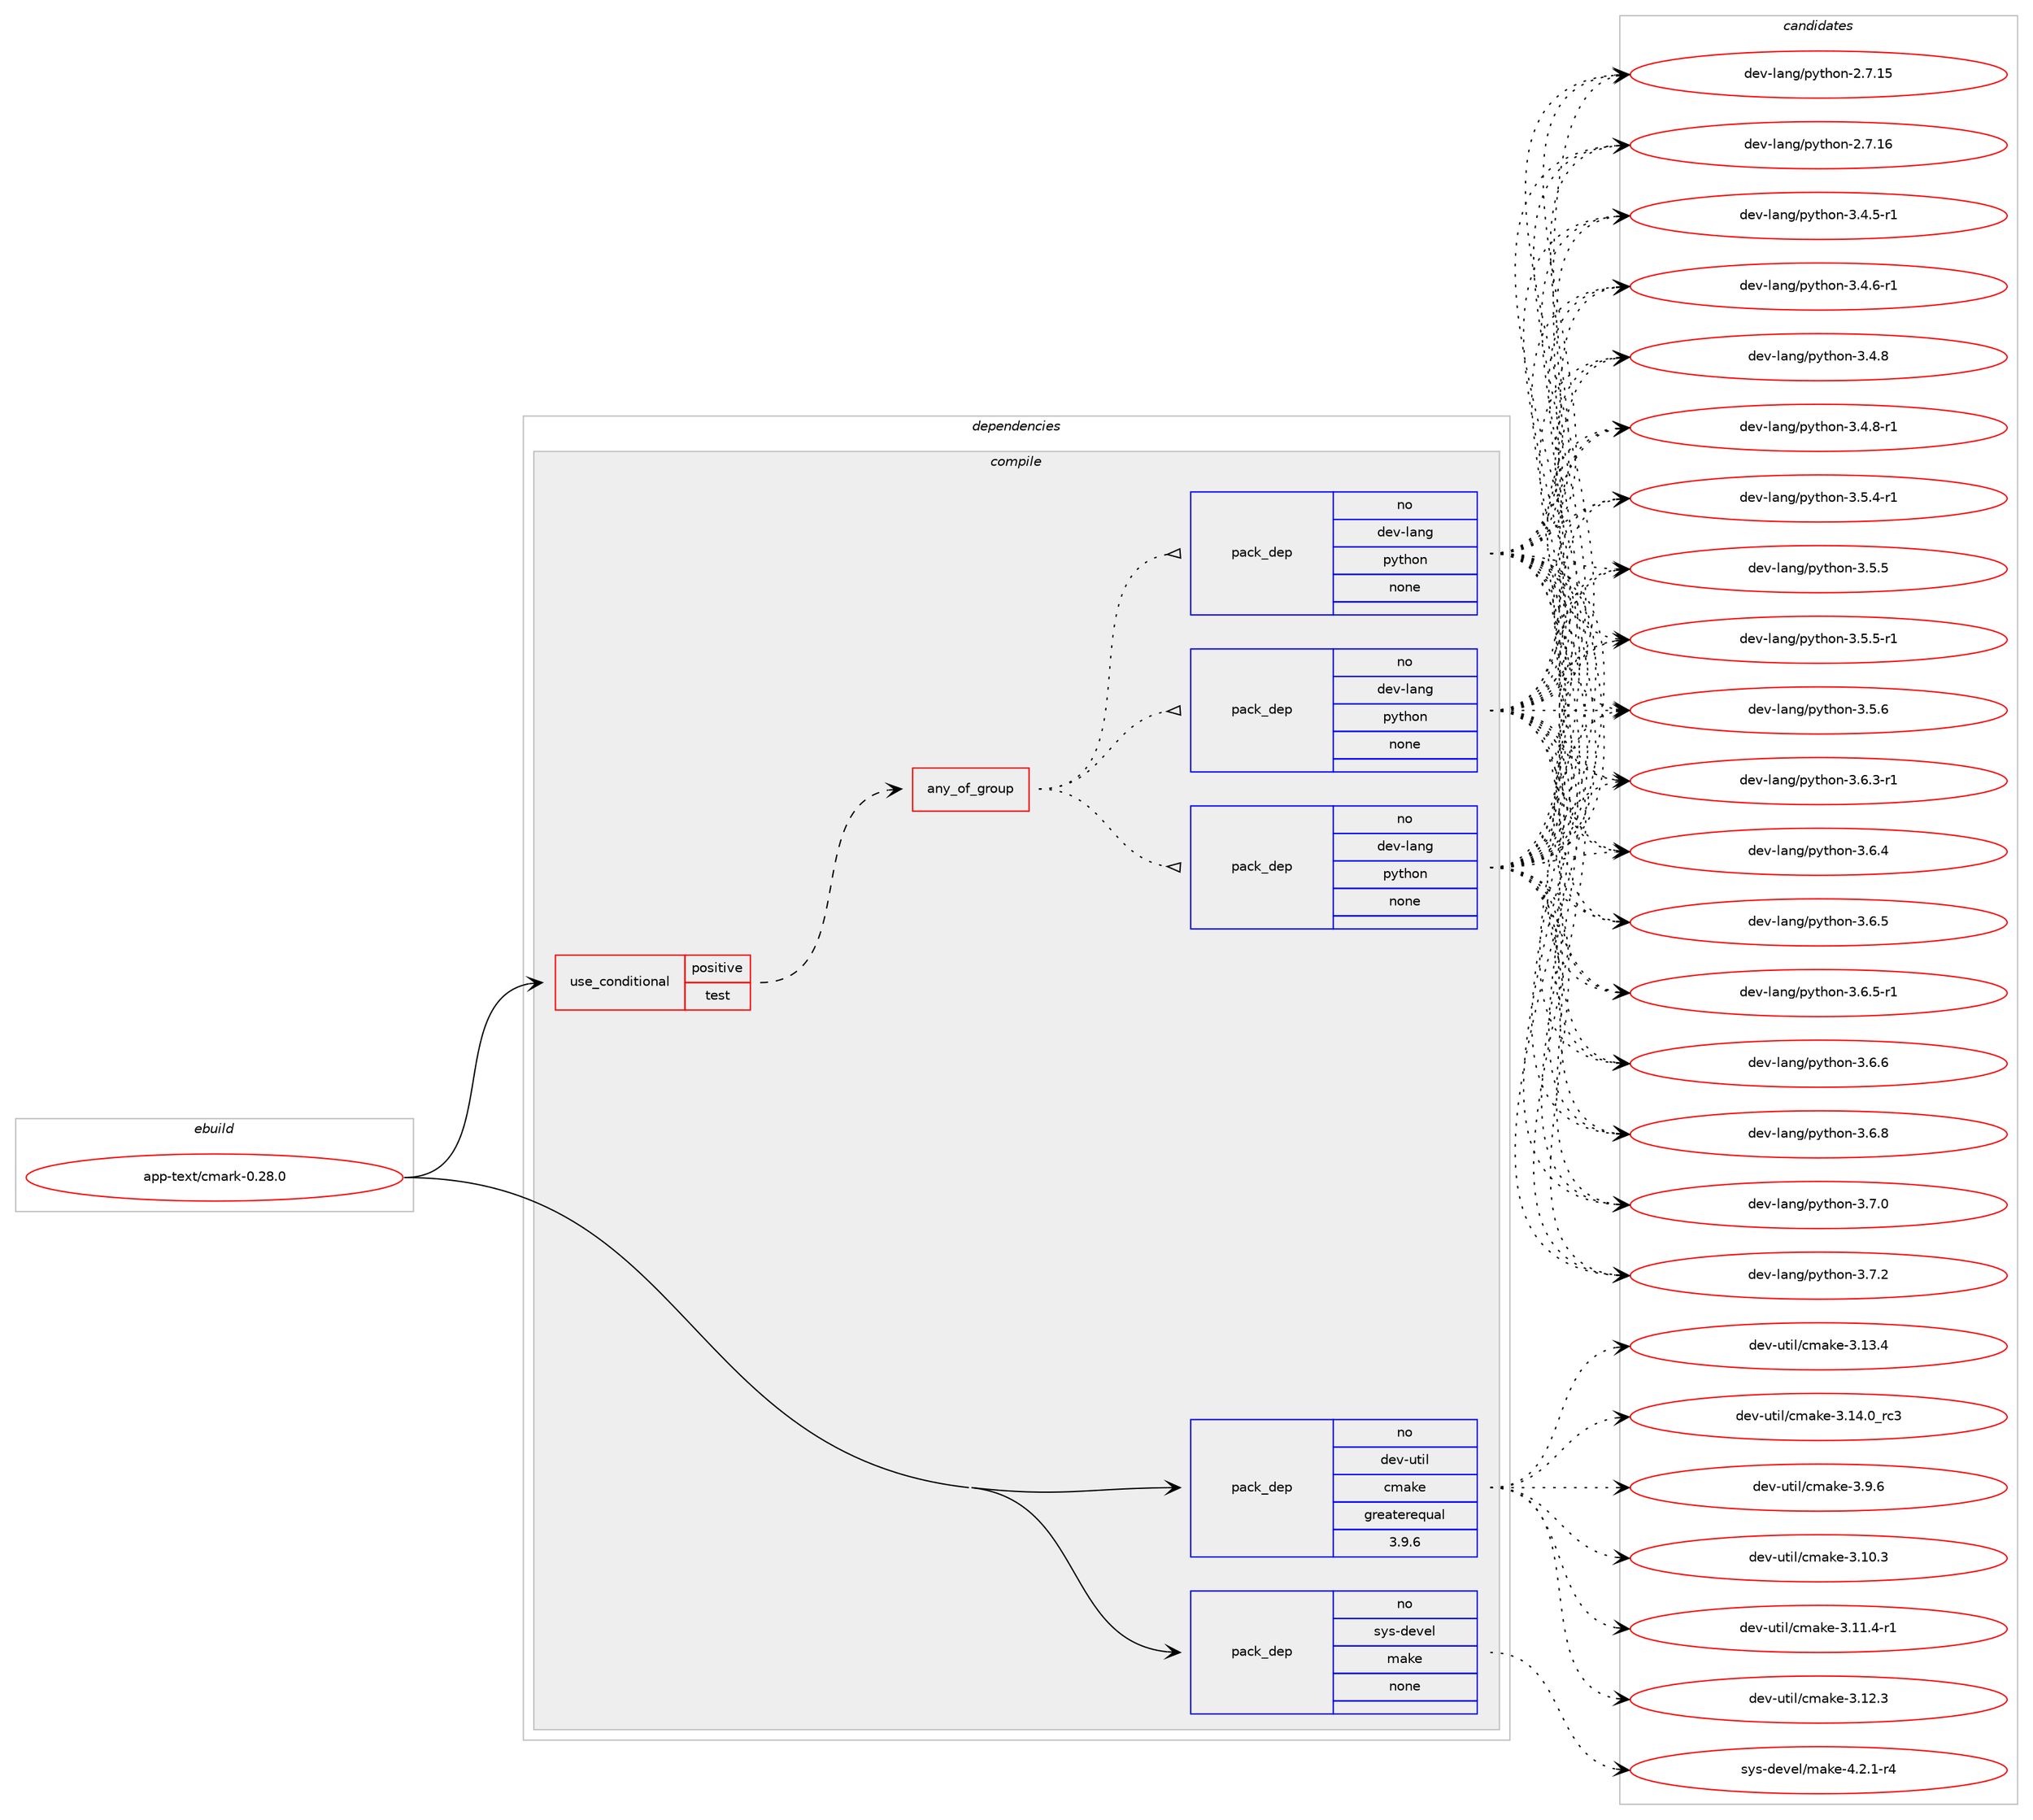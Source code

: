 digraph prolog {

# *************
# Graph options
# *************

newrank=true;
concentrate=true;
compound=true;
graph [rankdir=LR,fontname=Helvetica,fontsize=10,ranksep=1.5];#, ranksep=2.5, nodesep=0.2];
edge  [arrowhead=vee];
node  [fontname=Helvetica,fontsize=10];

# **********
# The ebuild
# **********

subgraph cluster_leftcol {
color=gray;
rank=same;
label=<<i>ebuild</i>>;
id [label="app-text/cmark-0.28.0", color=red, width=4, href="../app-text/cmark-0.28.0.svg"];
}

# ****************
# The dependencies
# ****************

subgraph cluster_midcol {
color=gray;
label=<<i>dependencies</i>>;
subgraph cluster_compile {
fillcolor="#eeeeee";
style=filled;
label=<<i>compile</i>>;
subgraph cond355405 {
dependency1308294 [label=<<TABLE BORDER="0" CELLBORDER="1" CELLSPACING="0" CELLPADDING="4"><TR><TD ROWSPAN="3" CELLPADDING="10">use_conditional</TD></TR><TR><TD>positive</TD></TR><TR><TD>test</TD></TR></TABLE>>, shape=none, color=red];
subgraph any19911 {
dependency1308295 [label=<<TABLE BORDER="0" CELLBORDER="1" CELLSPACING="0" CELLPADDING="4"><TR><TD CELLPADDING="10">any_of_group</TD></TR></TABLE>>, shape=none, color=red];subgraph pack932432 {
dependency1308296 [label=<<TABLE BORDER="0" CELLBORDER="1" CELLSPACING="0" CELLPADDING="4" WIDTH="220"><TR><TD ROWSPAN="6" CELLPADDING="30">pack_dep</TD></TR><TR><TD WIDTH="110">no</TD></TR><TR><TD>dev-lang</TD></TR><TR><TD>python</TD></TR><TR><TD>none</TD></TR><TR><TD></TD></TR></TABLE>>, shape=none, color=blue];
}
dependency1308295:e -> dependency1308296:w [weight=20,style="dotted",arrowhead="oinv"];
subgraph pack932433 {
dependency1308297 [label=<<TABLE BORDER="0" CELLBORDER="1" CELLSPACING="0" CELLPADDING="4" WIDTH="220"><TR><TD ROWSPAN="6" CELLPADDING="30">pack_dep</TD></TR><TR><TD WIDTH="110">no</TD></TR><TR><TD>dev-lang</TD></TR><TR><TD>python</TD></TR><TR><TD>none</TD></TR><TR><TD></TD></TR></TABLE>>, shape=none, color=blue];
}
dependency1308295:e -> dependency1308297:w [weight=20,style="dotted",arrowhead="oinv"];
subgraph pack932434 {
dependency1308298 [label=<<TABLE BORDER="0" CELLBORDER="1" CELLSPACING="0" CELLPADDING="4" WIDTH="220"><TR><TD ROWSPAN="6" CELLPADDING="30">pack_dep</TD></TR><TR><TD WIDTH="110">no</TD></TR><TR><TD>dev-lang</TD></TR><TR><TD>python</TD></TR><TR><TD>none</TD></TR><TR><TD></TD></TR></TABLE>>, shape=none, color=blue];
}
dependency1308295:e -> dependency1308298:w [weight=20,style="dotted",arrowhead="oinv"];
}
dependency1308294:e -> dependency1308295:w [weight=20,style="dashed",arrowhead="vee"];
}
id:e -> dependency1308294:w [weight=20,style="solid",arrowhead="vee"];
subgraph pack932435 {
dependency1308299 [label=<<TABLE BORDER="0" CELLBORDER="1" CELLSPACING="0" CELLPADDING="4" WIDTH="220"><TR><TD ROWSPAN="6" CELLPADDING="30">pack_dep</TD></TR><TR><TD WIDTH="110">no</TD></TR><TR><TD>dev-util</TD></TR><TR><TD>cmake</TD></TR><TR><TD>greaterequal</TD></TR><TR><TD>3.9.6</TD></TR></TABLE>>, shape=none, color=blue];
}
id:e -> dependency1308299:w [weight=20,style="solid",arrowhead="vee"];
subgraph pack932436 {
dependency1308300 [label=<<TABLE BORDER="0" CELLBORDER="1" CELLSPACING="0" CELLPADDING="4" WIDTH="220"><TR><TD ROWSPAN="6" CELLPADDING="30">pack_dep</TD></TR><TR><TD WIDTH="110">no</TD></TR><TR><TD>sys-devel</TD></TR><TR><TD>make</TD></TR><TR><TD>none</TD></TR><TR><TD></TD></TR></TABLE>>, shape=none, color=blue];
}
id:e -> dependency1308300:w [weight=20,style="solid",arrowhead="vee"];
}
subgraph cluster_compileandrun {
fillcolor="#eeeeee";
style=filled;
label=<<i>compile and run</i>>;
}
subgraph cluster_run {
fillcolor="#eeeeee";
style=filled;
label=<<i>run</i>>;
}
}

# **************
# The candidates
# **************

subgraph cluster_choices {
rank=same;
color=gray;
label=<<i>candidates</i>>;

subgraph choice932432 {
color=black;
nodesep=1;
choice10010111845108971101034711212111610411111045504655464953 [label="dev-lang/python-2.7.15", color=red, width=4,href="../dev-lang/python-2.7.15.svg"];
choice10010111845108971101034711212111610411111045504655464954 [label="dev-lang/python-2.7.16", color=red, width=4,href="../dev-lang/python-2.7.16.svg"];
choice1001011184510897110103471121211161041111104551465246534511449 [label="dev-lang/python-3.4.5-r1", color=red, width=4,href="../dev-lang/python-3.4.5-r1.svg"];
choice1001011184510897110103471121211161041111104551465246544511449 [label="dev-lang/python-3.4.6-r1", color=red, width=4,href="../dev-lang/python-3.4.6-r1.svg"];
choice100101118451089711010347112121116104111110455146524656 [label="dev-lang/python-3.4.8", color=red, width=4,href="../dev-lang/python-3.4.8.svg"];
choice1001011184510897110103471121211161041111104551465246564511449 [label="dev-lang/python-3.4.8-r1", color=red, width=4,href="../dev-lang/python-3.4.8-r1.svg"];
choice1001011184510897110103471121211161041111104551465346524511449 [label="dev-lang/python-3.5.4-r1", color=red, width=4,href="../dev-lang/python-3.5.4-r1.svg"];
choice100101118451089711010347112121116104111110455146534653 [label="dev-lang/python-3.5.5", color=red, width=4,href="../dev-lang/python-3.5.5.svg"];
choice1001011184510897110103471121211161041111104551465346534511449 [label="dev-lang/python-3.5.5-r1", color=red, width=4,href="../dev-lang/python-3.5.5-r1.svg"];
choice100101118451089711010347112121116104111110455146534654 [label="dev-lang/python-3.5.6", color=red, width=4,href="../dev-lang/python-3.5.6.svg"];
choice1001011184510897110103471121211161041111104551465446514511449 [label="dev-lang/python-3.6.3-r1", color=red, width=4,href="../dev-lang/python-3.6.3-r1.svg"];
choice100101118451089711010347112121116104111110455146544652 [label="dev-lang/python-3.6.4", color=red, width=4,href="../dev-lang/python-3.6.4.svg"];
choice100101118451089711010347112121116104111110455146544653 [label="dev-lang/python-3.6.5", color=red, width=4,href="../dev-lang/python-3.6.5.svg"];
choice1001011184510897110103471121211161041111104551465446534511449 [label="dev-lang/python-3.6.5-r1", color=red, width=4,href="../dev-lang/python-3.6.5-r1.svg"];
choice100101118451089711010347112121116104111110455146544654 [label="dev-lang/python-3.6.6", color=red, width=4,href="../dev-lang/python-3.6.6.svg"];
choice100101118451089711010347112121116104111110455146544656 [label="dev-lang/python-3.6.8", color=red, width=4,href="../dev-lang/python-3.6.8.svg"];
choice100101118451089711010347112121116104111110455146554648 [label="dev-lang/python-3.7.0", color=red, width=4,href="../dev-lang/python-3.7.0.svg"];
choice100101118451089711010347112121116104111110455146554650 [label="dev-lang/python-3.7.2", color=red, width=4,href="../dev-lang/python-3.7.2.svg"];
dependency1308296:e -> choice10010111845108971101034711212111610411111045504655464953:w [style=dotted,weight="100"];
dependency1308296:e -> choice10010111845108971101034711212111610411111045504655464954:w [style=dotted,weight="100"];
dependency1308296:e -> choice1001011184510897110103471121211161041111104551465246534511449:w [style=dotted,weight="100"];
dependency1308296:e -> choice1001011184510897110103471121211161041111104551465246544511449:w [style=dotted,weight="100"];
dependency1308296:e -> choice100101118451089711010347112121116104111110455146524656:w [style=dotted,weight="100"];
dependency1308296:e -> choice1001011184510897110103471121211161041111104551465246564511449:w [style=dotted,weight="100"];
dependency1308296:e -> choice1001011184510897110103471121211161041111104551465346524511449:w [style=dotted,weight="100"];
dependency1308296:e -> choice100101118451089711010347112121116104111110455146534653:w [style=dotted,weight="100"];
dependency1308296:e -> choice1001011184510897110103471121211161041111104551465346534511449:w [style=dotted,weight="100"];
dependency1308296:e -> choice100101118451089711010347112121116104111110455146534654:w [style=dotted,weight="100"];
dependency1308296:e -> choice1001011184510897110103471121211161041111104551465446514511449:w [style=dotted,weight="100"];
dependency1308296:e -> choice100101118451089711010347112121116104111110455146544652:w [style=dotted,weight="100"];
dependency1308296:e -> choice100101118451089711010347112121116104111110455146544653:w [style=dotted,weight="100"];
dependency1308296:e -> choice1001011184510897110103471121211161041111104551465446534511449:w [style=dotted,weight="100"];
dependency1308296:e -> choice100101118451089711010347112121116104111110455146544654:w [style=dotted,weight="100"];
dependency1308296:e -> choice100101118451089711010347112121116104111110455146544656:w [style=dotted,weight="100"];
dependency1308296:e -> choice100101118451089711010347112121116104111110455146554648:w [style=dotted,weight="100"];
dependency1308296:e -> choice100101118451089711010347112121116104111110455146554650:w [style=dotted,weight="100"];
}
subgraph choice932433 {
color=black;
nodesep=1;
choice10010111845108971101034711212111610411111045504655464953 [label="dev-lang/python-2.7.15", color=red, width=4,href="../dev-lang/python-2.7.15.svg"];
choice10010111845108971101034711212111610411111045504655464954 [label="dev-lang/python-2.7.16", color=red, width=4,href="../dev-lang/python-2.7.16.svg"];
choice1001011184510897110103471121211161041111104551465246534511449 [label="dev-lang/python-3.4.5-r1", color=red, width=4,href="../dev-lang/python-3.4.5-r1.svg"];
choice1001011184510897110103471121211161041111104551465246544511449 [label="dev-lang/python-3.4.6-r1", color=red, width=4,href="../dev-lang/python-3.4.6-r1.svg"];
choice100101118451089711010347112121116104111110455146524656 [label="dev-lang/python-3.4.8", color=red, width=4,href="../dev-lang/python-3.4.8.svg"];
choice1001011184510897110103471121211161041111104551465246564511449 [label="dev-lang/python-3.4.8-r1", color=red, width=4,href="../dev-lang/python-3.4.8-r1.svg"];
choice1001011184510897110103471121211161041111104551465346524511449 [label="dev-lang/python-3.5.4-r1", color=red, width=4,href="../dev-lang/python-3.5.4-r1.svg"];
choice100101118451089711010347112121116104111110455146534653 [label="dev-lang/python-3.5.5", color=red, width=4,href="../dev-lang/python-3.5.5.svg"];
choice1001011184510897110103471121211161041111104551465346534511449 [label="dev-lang/python-3.5.5-r1", color=red, width=4,href="../dev-lang/python-3.5.5-r1.svg"];
choice100101118451089711010347112121116104111110455146534654 [label="dev-lang/python-3.5.6", color=red, width=4,href="../dev-lang/python-3.5.6.svg"];
choice1001011184510897110103471121211161041111104551465446514511449 [label="dev-lang/python-3.6.3-r1", color=red, width=4,href="../dev-lang/python-3.6.3-r1.svg"];
choice100101118451089711010347112121116104111110455146544652 [label="dev-lang/python-3.6.4", color=red, width=4,href="../dev-lang/python-3.6.4.svg"];
choice100101118451089711010347112121116104111110455146544653 [label="dev-lang/python-3.6.5", color=red, width=4,href="../dev-lang/python-3.6.5.svg"];
choice1001011184510897110103471121211161041111104551465446534511449 [label="dev-lang/python-3.6.5-r1", color=red, width=4,href="../dev-lang/python-3.6.5-r1.svg"];
choice100101118451089711010347112121116104111110455146544654 [label="dev-lang/python-3.6.6", color=red, width=4,href="../dev-lang/python-3.6.6.svg"];
choice100101118451089711010347112121116104111110455146544656 [label="dev-lang/python-3.6.8", color=red, width=4,href="../dev-lang/python-3.6.8.svg"];
choice100101118451089711010347112121116104111110455146554648 [label="dev-lang/python-3.7.0", color=red, width=4,href="../dev-lang/python-3.7.0.svg"];
choice100101118451089711010347112121116104111110455146554650 [label="dev-lang/python-3.7.2", color=red, width=4,href="../dev-lang/python-3.7.2.svg"];
dependency1308297:e -> choice10010111845108971101034711212111610411111045504655464953:w [style=dotted,weight="100"];
dependency1308297:e -> choice10010111845108971101034711212111610411111045504655464954:w [style=dotted,weight="100"];
dependency1308297:e -> choice1001011184510897110103471121211161041111104551465246534511449:w [style=dotted,weight="100"];
dependency1308297:e -> choice1001011184510897110103471121211161041111104551465246544511449:w [style=dotted,weight="100"];
dependency1308297:e -> choice100101118451089711010347112121116104111110455146524656:w [style=dotted,weight="100"];
dependency1308297:e -> choice1001011184510897110103471121211161041111104551465246564511449:w [style=dotted,weight="100"];
dependency1308297:e -> choice1001011184510897110103471121211161041111104551465346524511449:w [style=dotted,weight="100"];
dependency1308297:e -> choice100101118451089711010347112121116104111110455146534653:w [style=dotted,weight="100"];
dependency1308297:e -> choice1001011184510897110103471121211161041111104551465346534511449:w [style=dotted,weight="100"];
dependency1308297:e -> choice100101118451089711010347112121116104111110455146534654:w [style=dotted,weight="100"];
dependency1308297:e -> choice1001011184510897110103471121211161041111104551465446514511449:w [style=dotted,weight="100"];
dependency1308297:e -> choice100101118451089711010347112121116104111110455146544652:w [style=dotted,weight="100"];
dependency1308297:e -> choice100101118451089711010347112121116104111110455146544653:w [style=dotted,weight="100"];
dependency1308297:e -> choice1001011184510897110103471121211161041111104551465446534511449:w [style=dotted,weight="100"];
dependency1308297:e -> choice100101118451089711010347112121116104111110455146544654:w [style=dotted,weight="100"];
dependency1308297:e -> choice100101118451089711010347112121116104111110455146544656:w [style=dotted,weight="100"];
dependency1308297:e -> choice100101118451089711010347112121116104111110455146554648:w [style=dotted,weight="100"];
dependency1308297:e -> choice100101118451089711010347112121116104111110455146554650:w [style=dotted,weight="100"];
}
subgraph choice932434 {
color=black;
nodesep=1;
choice10010111845108971101034711212111610411111045504655464953 [label="dev-lang/python-2.7.15", color=red, width=4,href="../dev-lang/python-2.7.15.svg"];
choice10010111845108971101034711212111610411111045504655464954 [label="dev-lang/python-2.7.16", color=red, width=4,href="../dev-lang/python-2.7.16.svg"];
choice1001011184510897110103471121211161041111104551465246534511449 [label="dev-lang/python-3.4.5-r1", color=red, width=4,href="../dev-lang/python-3.4.5-r1.svg"];
choice1001011184510897110103471121211161041111104551465246544511449 [label="dev-lang/python-3.4.6-r1", color=red, width=4,href="../dev-lang/python-3.4.6-r1.svg"];
choice100101118451089711010347112121116104111110455146524656 [label="dev-lang/python-3.4.8", color=red, width=4,href="../dev-lang/python-3.4.8.svg"];
choice1001011184510897110103471121211161041111104551465246564511449 [label="dev-lang/python-3.4.8-r1", color=red, width=4,href="../dev-lang/python-3.4.8-r1.svg"];
choice1001011184510897110103471121211161041111104551465346524511449 [label="dev-lang/python-3.5.4-r1", color=red, width=4,href="../dev-lang/python-3.5.4-r1.svg"];
choice100101118451089711010347112121116104111110455146534653 [label="dev-lang/python-3.5.5", color=red, width=4,href="../dev-lang/python-3.5.5.svg"];
choice1001011184510897110103471121211161041111104551465346534511449 [label="dev-lang/python-3.5.5-r1", color=red, width=4,href="../dev-lang/python-3.5.5-r1.svg"];
choice100101118451089711010347112121116104111110455146534654 [label="dev-lang/python-3.5.6", color=red, width=4,href="../dev-lang/python-3.5.6.svg"];
choice1001011184510897110103471121211161041111104551465446514511449 [label="dev-lang/python-3.6.3-r1", color=red, width=4,href="../dev-lang/python-3.6.3-r1.svg"];
choice100101118451089711010347112121116104111110455146544652 [label="dev-lang/python-3.6.4", color=red, width=4,href="../dev-lang/python-3.6.4.svg"];
choice100101118451089711010347112121116104111110455146544653 [label="dev-lang/python-3.6.5", color=red, width=4,href="../dev-lang/python-3.6.5.svg"];
choice1001011184510897110103471121211161041111104551465446534511449 [label="dev-lang/python-3.6.5-r1", color=red, width=4,href="../dev-lang/python-3.6.5-r1.svg"];
choice100101118451089711010347112121116104111110455146544654 [label="dev-lang/python-3.6.6", color=red, width=4,href="../dev-lang/python-3.6.6.svg"];
choice100101118451089711010347112121116104111110455146544656 [label="dev-lang/python-3.6.8", color=red, width=4,href="../dev-lang/python-3.6.8.svg"];
choice100101118451089711010347112121116104111110455146554648 [label="dev-lang/python-3.7.0", color=red, width=4,href="../dev-lang/python-3.7.0.svg"];
choice100101118451089711010347112121116104111110455146554650 [label="dev-lang/python-3.7.2", color=red, width=4,href="../dev-lang/python-3.7.2.svg"];
dependency1308298:e -> choice10010111845108971101034711212111610411111045504655464953:w [style=dotted,weight="100"];
dependency1308298:e -> choice10010111845108971101034711212111610411111045504655464954:w [style=dotted,weight="100"];
dependency1308298:e -> choice1001011184510897110103471121211161041111104551465246534511449:w [style=dotted,weight="100"];
dependency1308298:e -> choice1001011184510897110103471121211161041111104551465246544511449:w [style=dotted,weight="100"];
dependency1308298:e -> choice100101118451089711010347112121116104111110455146524656:w [style=dotted,weight="100"];
dependency1308298:e -> choice1001011184510897110103471121211161041111104551465246564511449:w [style=dotted,weight="100"];
dependency1308298:e -> choice1001011184510897110103471121211161041111104551465346524511449:w [style=dotted,weight="100"];
dependency1308298:e -> choice100101118451089711010347112121116104111110455146534653:w [style=dotted,weight="100"];
dependency1308298:e -> choice1001011184510897110103471121211161041111104551465346534511449:w [style=dotted,weight="100"];
dependency1308298:e -> choice100101118451089711010347112121116104111110455146534654:w [style=dotted,weight="100"];
dependency1308298:e -> choice1001011184510897110103471121211161041111104551465446514511449:w [style=dotted,weight="100"];
dependency1308298:e -> choice100101118451089711010347112121116104111110455146544652:w [style=dotted,weight="100"];
dependency1308298:e -> choice100101118451089711010347112121116104111110455146544653:w [style=dotted,weight="100"];
dependency1308298:e -> choice1001011184510897110103471121211161041111104551465446534511449:w [style=dotted,weight="100"];
dependency1308298:e -> choice100101118451089711010347112121116104111110455146544654:w [style=dotted,weight="100"];
dependency1308298:e -> choice100101118451089711010347112121116104111110455146544656:w [style=dotted,weight="100"];
dependency1308298:e -> choice100101118451089711010347112121116104111110455146554648:w [style=dotted,weight="100"];
dependency1308298:e -> choice100101118451089711010347112121116104111110455146554650:w [style=dotted,weight="100"];
}
subgraph choice932435 {
color=black;
nodesep=1;
choice1001011184511711610510847991099710710145514649484651 [label="dev-util/cmake-3.10.3", color=red, width=4,href="../dev-util/cmake-3.10.3.svg"];
choice10010111845117116105108479910997107101455146494946524511449 [label="dev-util/cmake-3.11.4-r1", color=red, width=4,href="../dev-util/cmake-3.11.4-r1.svg"];
choice1001011184511711610510847991099710710145514649504651 [label="dev-util/cmake-3.12.3", color=red, width=4,href="../dev-util/cmake-3.12.3.svg"];
choice1001011184511711610510847991099710710145514649514652 [label="dev-util/cmake-3.13.4", color=red, width=4,href="../dev-util/cmake-3.13.4.svg"];
choice1001011184511711610510847991099710710145514649524648951149951 [label="dev-util/cmake-3.14.0_rc3", color=red, width=4,href="../dev-util/cmake-3.14.0_rc3.svg"];
choice10010111845117116105108479910997107101455146574654 [label="dev-util/cmake-3.9.6", color=red, width=4,href="../dev-util/cmake-3.9.6.svg"];
dependency1308299:e -> choice1001011184511711610510847991099710710145514649484651:w [style=dotted,weight="100"];
dependency1308299:e -> choice10010111845117116105108479910997107101455146494946524511449:w [style=dotted,weight="100"];
dependency1308299:e -> choice1001011184511711610510847991099710710145514649504651:w [style=dotted,weight="100"];
dependency1308299:e -> choice1001011184511711610510847991099710710145514649514652:w [style=dotted,weight="100"];
dependency1308299:e -> choice1001011184511711610510847991099710710145514649524648951149951:w [style=dotted,weight="100"];
dependency1308299:e -> choice10010111845117116105108479910997107101455146574654:w [style=dotted,weight="100"];
}
subgraph choice932436 {
color=black;
nodesep=1;
choice1151211154510010111810110847109971071014552465046494511452 [label="sys-devel/make-4.2.1-r4", color=red, width=4,href="../sys-devel/make-4.2.1-r4.svg"];
dependency1308300:e -> choice1151211154510010111810110847109971071014552465046494511452:w [style=dotted,weight="100"];
}
}

}
